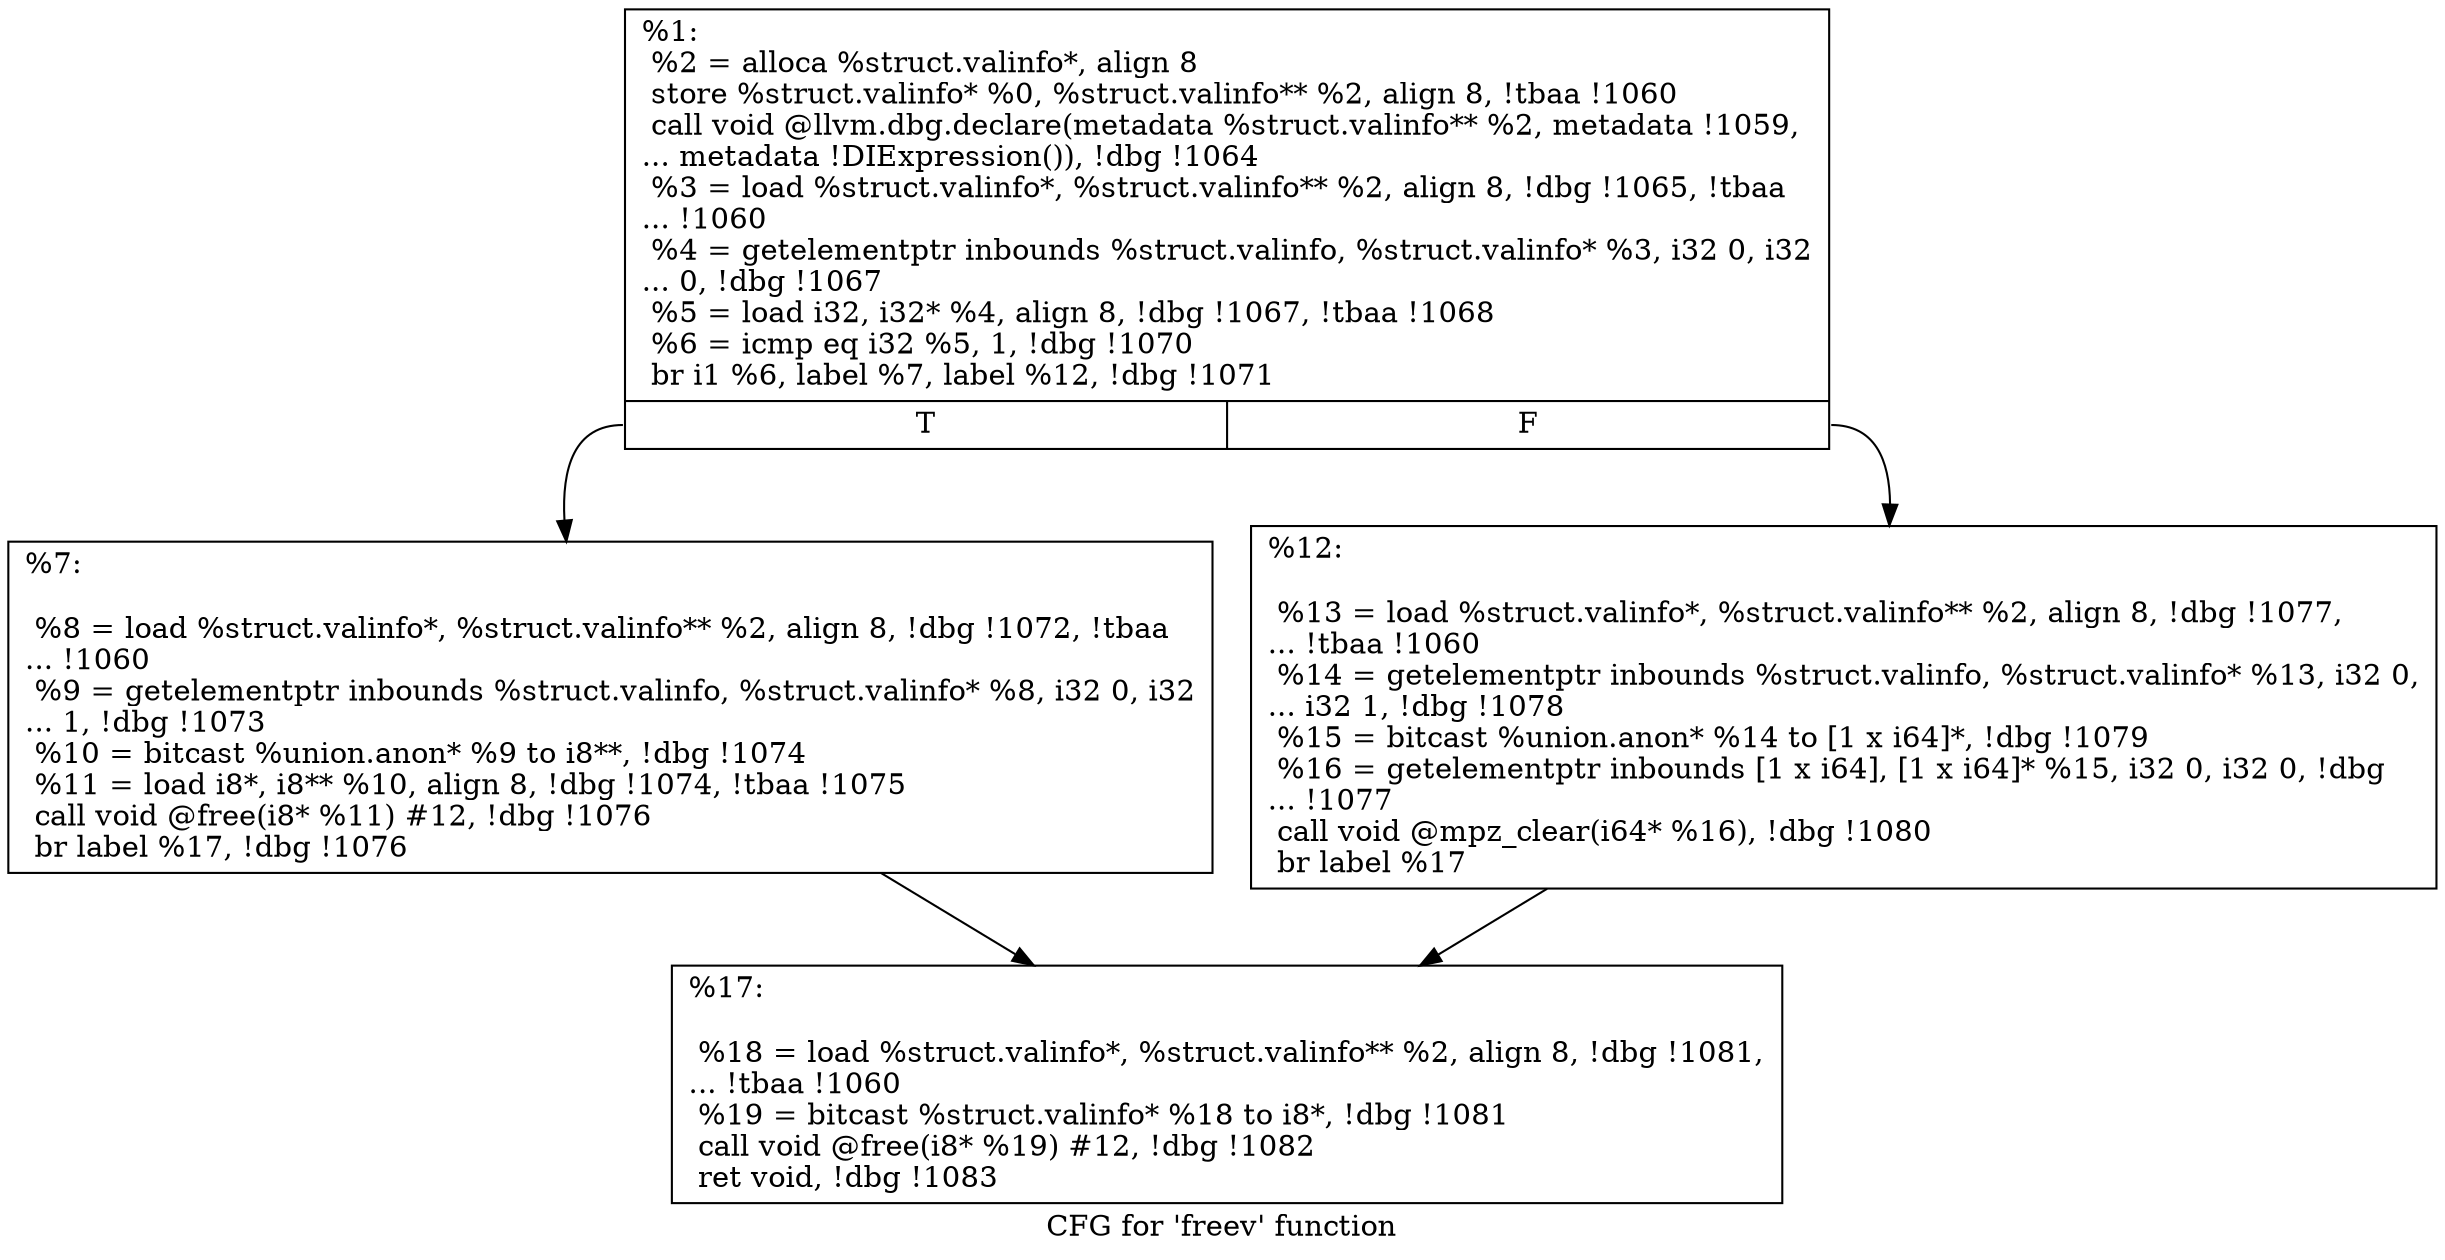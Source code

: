 digraph "CFG for 'freev' function" {
	label="CFG for 'freev' function";

	Node0x911640 [shape=record,label="{%1:\l  %2 = alloca %struct.valinfo*, align 8\l  store %struct.valinfo* %0, %struct.valinfo** %2, align 8, !tbaa !1060\l  call void @llvm.dbg.declare(metadata %struct.valinfo** %2, metadata !1059,\l... metadata !DIExpression()), !dbg !1064\l  %3 = load %struct.valinfo*, %struct.valinfo** %2, align 8, !dbg !1065, !tbaa\l... !1060\l  %4 = getelementptr inbounds %struct.valinfo, %struct.valinfo* %3, i32 0, i32\l... 0, !dbg !1067\l  %5 = load i32, i32* %4, align 8, !dbg !1067, !tbaa !1068\l  %6 = icmp eq i32 %5, 1, !dbg !1070\l  br i1 %6, label %7, label %12, !dbg !1071\l|{<s0>T|<s1>F}}"];
	Node0x911640:s0 -> Node0x912c00;
	Node0x911640:s1 -> Node0x912c50;
	Node0x912c00 [shape=record,label="{%7:\l\l  %8 = load %struct.valinfo*, %struct.valinfo** %2, align 8, !dbg !1072, !tbaa\l... !1060\l  %9 = getelementptr inbounds %struct.valinfo, %struct.valinfo* %8, i32 0, i32\l... 1, !dbg !1073\l  %10 = bitcast %union.anon* %9 to i8**, !dbg !1074\l  %11 = load i8*, i8** %10, align 8, !dbg !1074, !tbaa !1075\l  call void @free(i8* %11) #12, !dbg !1076\l  br label %17, !dbg !1076\l}"];
	Node0x912c00 -> Node0x912ca0;
	Node0x912c50 [shape=record,label="{%12:\l\l  %13 = load %struct.valinfo*, %struct.valinfo** %2, align 8, !dbg !1077,\l... !tbaa !1060\l  %14 = getelementptr inbounds %struct.valinfo, %struct.valinfo* %13, i32 0,\l... i32 1, !dbg !1078\l  %15 = bitcast %union.anon* %14 to [1 x i64]*, !dbg !1079\l  %16 = getelementptr inbounds [1 x i64], [1 x i64]* %15, i32 0, i32 0, !dbg\l... !1077\l  call void @mpz_clear(i64* %16), !dbg !1080\l  br label %17\l}"];
	Node0x912c50 -> Node0x912ca0;
	Node0x912ca0 [shape=record,label="{%17:\l\l  %18 = load %struct.valinfo*, %struct.valinfo** %2, align 8, !dbg !1081,\l... !tbaa !1060\l  %19 = bitcast %struct.valinfo* %18 to i8*, !dbg !1081\l  call void @free(i8* %19) #12, !dbg !1082\l  ret void, !dbg !1083\l}"];
}
